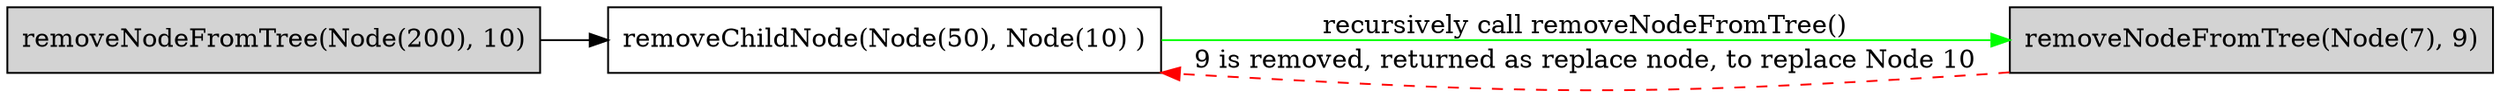 digraph {
  rankdir=LR;
  A[label="removeNodeFromTree(Node(200), 10)", shape=box, style=filled ]
  B[label="removeChildNode(Node(50), Node(10) )", shape=box]
  C[label="removeNodeFromTree(Node(7), 9)", shape=box, style=filled]
  
  A->B
  B->C[label="recursively call removeNodeFromTree()", color=green]
  C->B[style=dashed label="9 is removed, returned as replace node, to replace Node 10", color=red]
}